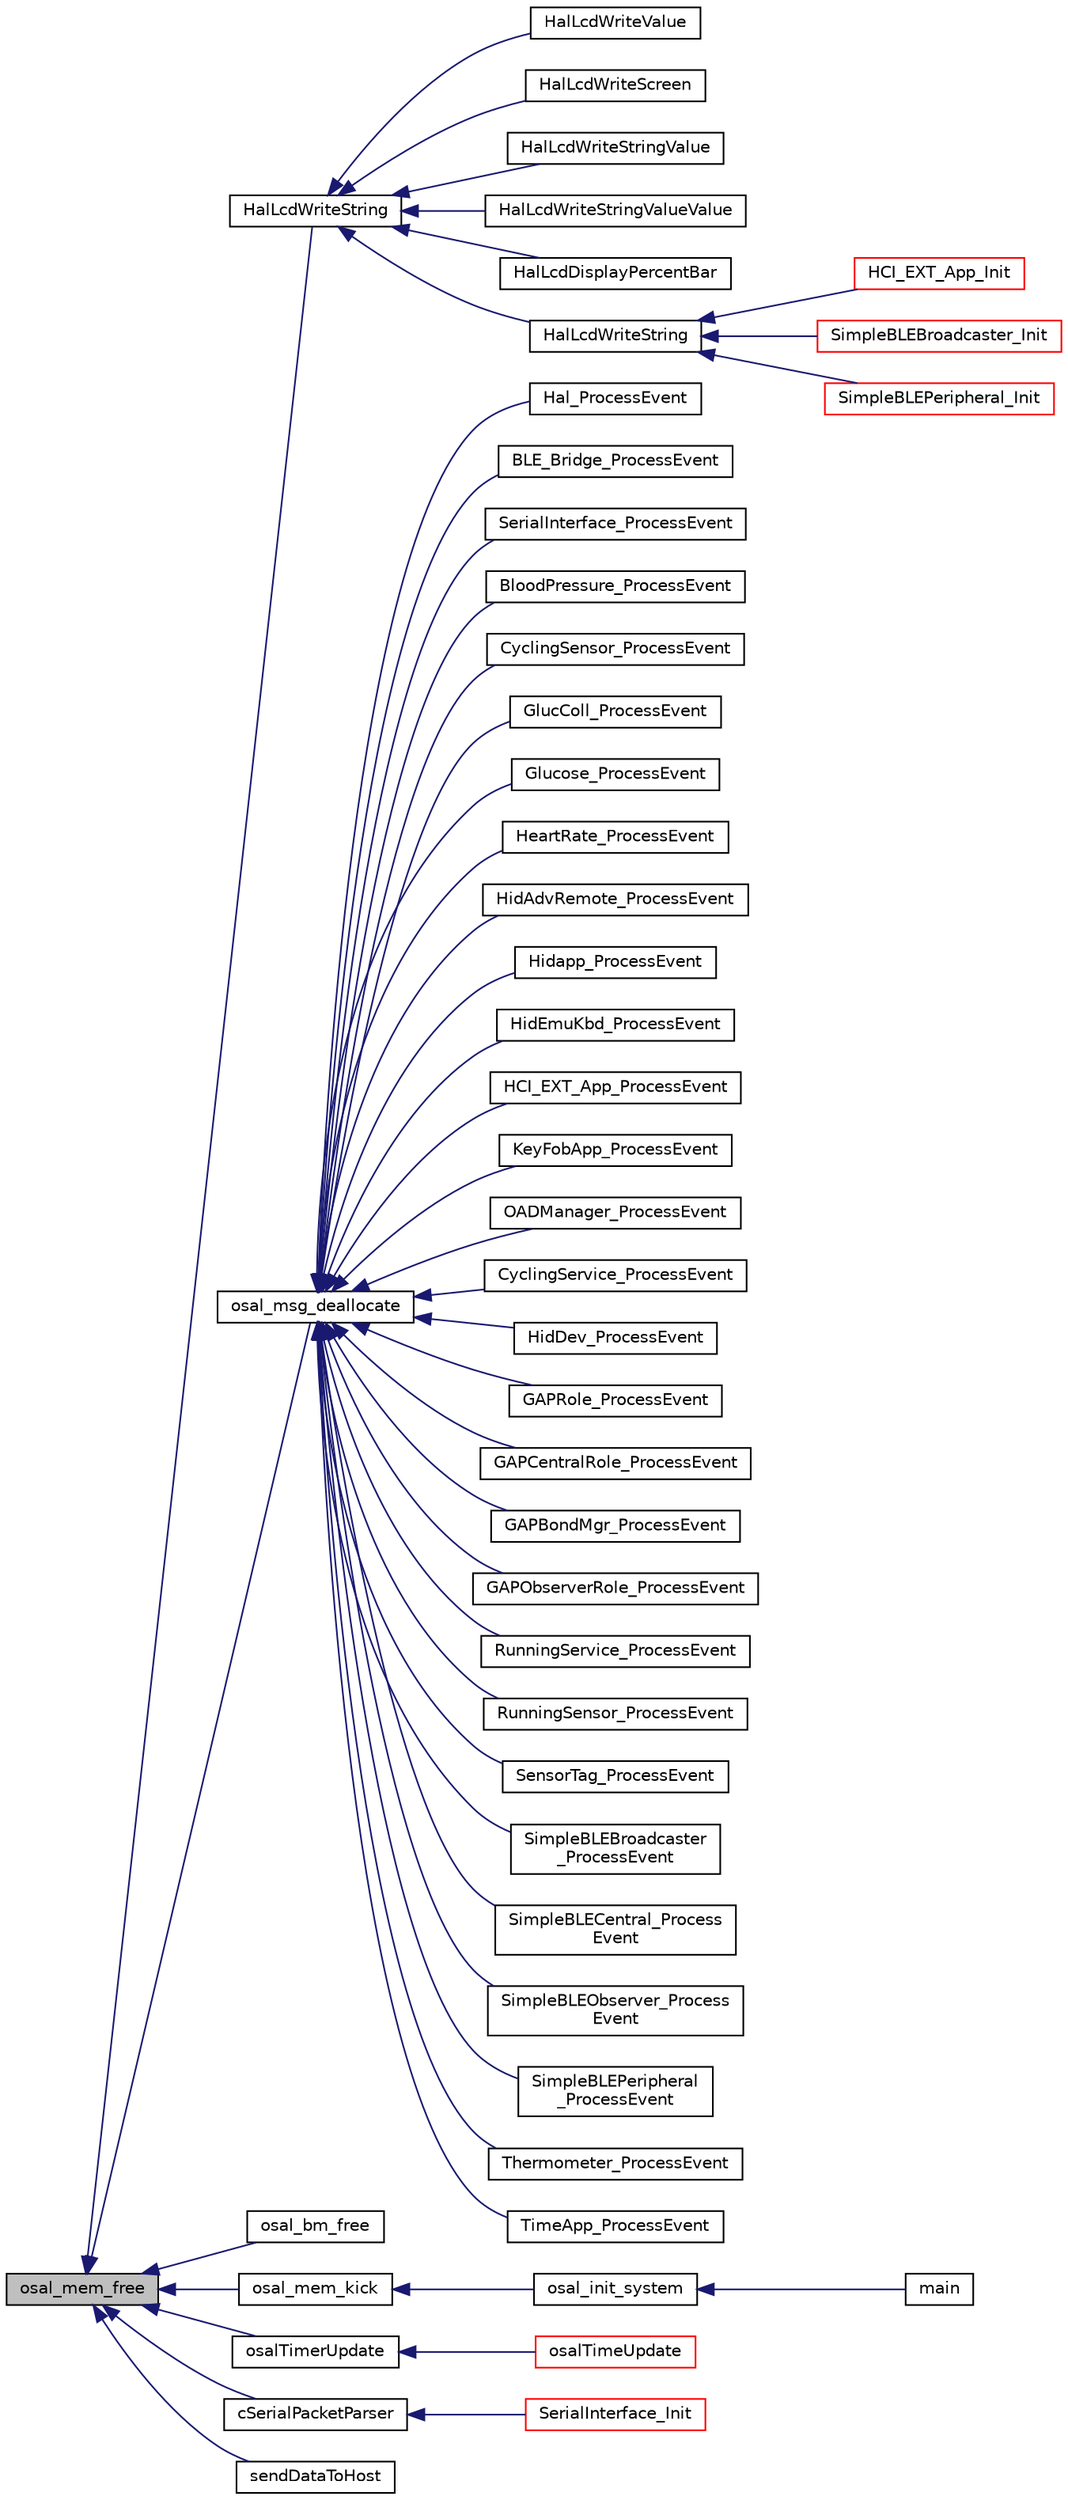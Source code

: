 digraph "osal_mem_free"
{
  edge [fontname="Helvetica",fontsize="10",labelfontname="Helvetica",labelfontsize="10"];
  node [fontname="Helvetica",fontsize="10",shape=record];
  rankdir="LR";
  Node1 [label="osal_mem_free",height=0.2,width=0.4,color="black", fillcolor="grey75", style="filled" fontcolor="black"];
  Node1 -> Node2 [dir="back",color="midnightblue",fontsize="10",style="solid",fontname="Helvetica"];
  Node2 [label="HalLcdWriteString",height=0.2,width=0.4,color="black", fillcolor="white", style="filled",URL="$_c_c2540_e_b_2hal__lcd_8c.html#a9e118d9557f5f611af7d777cf3378d5b"];
  Node2 -> Node3 [dir="back",color="midnightblue",fontsize="10",style="solid",fontname="Helvetica"];
  Node3 [label="HalLcdWriteValue",height=0.2,width=0.4,color="black", fillcolor="white", style="filled",URL="$_c_c2540_e_b_2hal__lcd_8c.html#a37e1fa3911a76283621528d380923295"];
  Node2 -> Node4 [dir="back",color="midnightblue",fontsize="10",style="solid",fontname="Helvetica"];
  Node4 [label="HalLcdWriteScreen",height=0.2,width=0.4,color="black", fillcolor="white", style="filled",URL="$_c_c2540_e_b_2hal__lcd_8c.html#afbfc3be29c9634d7a838eeb7b9eb930b"];
  Node2 -> Node5 [dir="back",color="midnightblue",fontsize="10",style="solid",fontname="Helvetica"];
  Node5 [label="HalLcdWriteStringValue",height=0.2,width=0.4,color="black", fillcolor="white", style="filled",URL="$_c_c2540_e_b_2hal__lcd_8c.html#a68fbadc90a2bda8b41a64967daf920d7"];
  Node2 -> Node6 [dir="back",color="midnightblue",fontsize="10",style="solid",fontname="Helvetica"];
  Node6 [label="HalLcdWriteStringValueValue",height=0.2,width=0.4,color="black", fillcolor="white", style="filled",URL="$_c_c2540_e_b_2hal__lcd_8c.html#ac357d5f9892d9f4f88b4b65873306f49"];
  Node2 -> Node7 [dir="back",color="midnightblue",fontsize="10",style="solid",fontname="Helvetica"];
  Node7 [label="HalLcdDisplayPercentBar",height=0.2,width=0.4,color="black", fillcolor="white", style="filled",URL="$_c_c2540_e_b_2hal__lcd_8c.html#a963907ea47331879aeca8034130e953a"];
  Node2 -> Node8 [dir="back",color="midnightblue",fontsize="10",style="solid",fontname="Helvetica"];
  Node8 [label="HalLcdWriteString",height=0.2,width=0.4,color="black", fillcolor="white", style="filled",URL="$_c_c2540_u_s_b_2hal__lcd_8c.html#a9e118d9557f5f611af7d777cf3378d5b"];
  Node8 -> Node9 [dir="back",color="midnightblue",fontsize="10",style="solid",fontname="Helvetica"];
  Node9 [label="HCI_EXT_App_Init",height=0.2,width=0.4,color="red", fillcolor="white", style="filled",URL="$hci__ext__app_8h.html#a8b65a62461861fae144a408d2c02b002"];
  Node8 -> Node10 [dir="back",color="midnightblue",fontsize="10",style="solid",fontname="Helvetica"];
  Node10 [label="SimpleBLEBroadcaster_Init",height=0.2,width=0.4,color="red", fillcolor="white", style="filled",URL="$simple_b_l_e_broadcaster_8h.html#abc6927408c6a346565f7e948294a4254"];
  Node8 -> Node11 [dir="back",color="midnightblue",fontsize="10",style="solid",fontname="Helvetica"];
  Node11 [label="SimpleBLEPeripheral_Init",height=0.2,width=0.4,color="red", fillcolor="white", style="filled",URL="$simple_b_l_e_peripheral_8h.html#a6fcd1a4a66a1ced5b5baa29de52572ef"];
  Node1 -> Node12 [dir="back",color="midnightblue",fontsize="10",style="solid",fontname="Helvetica"];
  Node12 [label="osal_msg_deallocate",height=0.2,width=0.4,color="black", fillcolor="white", style="filled",URL="$_o_s_a_l_8h.html#ae0cf82bd9ec6d0a064e3aba72478ccf1"];
  Node12 -> Node13 [dir="back",color="midnightblue",fontsize="10",style="solid",fontname="Helvetica"];
  Node13 [label="Hal_ProcessEvent",height=0.2,width=0.4,color="black", fillcolor="white", style="filled",URL="$target_2_c_c2541_a_r_c_2hal__drivers_8h.html#a79b4f6366ce2cb4418656956d6d5d57d"];
  Node12 -> Node14 [dir="back",color="midnightblue",fontsize="10",style="solid",fontname="Helvetica"];
  Node14 [label="BLE_Bridge_ProcessEvent",height=0.2,width=0.4,color="black", fillcolor="white", style="filled",URL="$_b_l_e___bridge_8h.html#a93ac2f9b2426db7422f62089a97a69f2"];
  Node12 -> Node15 [dir="back",color="midnightblue",fontsize="10",style="solid",fontname="Helvetica"];
  Node15 [label="SerialInterface_ProcessEvent",height=0.2,width=0.4,color="black", fillcolor="white", style="filled",URL="$serial_interface_8h.html#a1911ab3391b6103e6ac40b81dc3bb176"];
  Node12 -> Node16 [dir="back",color="midnightblue",fontsize="10",style="solid",fontname="Helvetica"];
  Node16 [label="BloodPressure_ProcessEvent",height=0.2,width=0.4,color="black", fillcolor="white", style="filled",URL="$blood_pressure_8h.html#a56190a02f171fa626bfa1056692f6926"];
  Node12 -> Node17 [dir="back",color="midnightblue",fontsize="10",style="solid",fontname="Helvetica"];
  Node17 [label="CyclingSensor_ProcessEvent",height=0.2,width=0.4,color="black", fillcolor="white", style="filled",URL="$cycling_sensor_8h.html#afc7c68f19e8a07760b4acb74fc27f8bc"];
  Node12 -> Node18 [dir="back",color="midnightblue",fontsize="10",style="solid",fontname="Helvetica"];
  Node18 [label="GlucColl_ProcessEvent",height=0.2,width=0.4,color="black", fillcolor="white", style="filled",URL="$glucose_collector_8h.html#acf6a08dd11039baa3d1ee2fc93b3da50"];
  Node12 -> Node19 [dir="back",color="midnightblue",fontsize="10",style="solid",fontname="Helvetica"];
  Node19 [label="Glucose_ProcessEvent",height=0.2,width=0.4,color="black", fillcolor="white", style="filled",URL="$glucose_8h.html#a6b52718557ec267cce6f3963a76f9cba"];
  Node12 -> Node20 [dir="back",color="midnightblue",fontsize="10",style="solid",fontname="Helvetica"];
  Node20 [label="HeartRate_ProcessEvent",height=0.2,width=0.4,color="black", fillcolor="white", style="filled",URL="$heartrate_8h.html#ac53fa00ae941d4aad078e61037589afc"];
  Node12 -> Node21 [dir="back",color="midnightblue",fontsize="10",style="solid",fontname="Helvetica"];
  Node21 [label="HidAdvRemote_ProcessEvent",height=0.2,width=0.4,color="black", fillcolor="white", style="filled",URL="$hid_adv_remote_8h.html#ab3e79eb7426732f35aaf528d8220ece4"];
  Node12 -> Node22 [dir="back",color="midnightblue",fontsize="10",style="solid",fontname="Helvetica"];
  Node22 [label="Hidapp_ProcessEvent",height=0.2,width=0.4,color="black", fillcolor="white", style="filled",URL="$hidapp_8h.html#a76fc28f7d85cb3ca3829b49be07e8d2b"];
  Node12 -> Node23 [dir="back",color="midnightblue",fontsize="10",style="solid",fontname="Helvetica"];
  Node23 [label="HidEmuKbd_ProcessEvent",height=0.2,width=0.4,color="black", fillcolor="white", style="filled",URL="$hidemukbd_8h.html#ab91eac3da767808aa58bbcf17f12ff2f"];
  Node12 -> Node24 [dir="back",color="midnightblue",fontsize="10",style="solid",fontname="Helvetica"];
  Node24 [label="HCI_EXT_App_ProcessEvent",height=0.2,width=0.4,color="black", fillcolor="white", style="filled",URL="$hci__ext__app_8h.html#aa7110c131acfef58384e49791e5b4303"];
  Node12 -> Node25 [dir="back",color="midnightblue",fontsize="10",style="solid",fontname="Helvetica"];
  Node25 [label="KeyFobApp_ProcessEvent",height=0.2,width=0.4,color="black", fillcolor="white", style="filled",URL="$keyfobdemo_8h.html#aaee63bfba219af672a3382b4d0e23e92"];
  Node12 -> Node26 [dir="back",color="midnightblue",fontsize="10",style="solid",fontname="Helvetica"];
  Node26 [label="OADManager_ProcessEvent",height=0.2,width=0.4,color="black", fillcolor="white", style="filled",URL="$oad__mgr__app_8h.html#affb43696848dcb745672e9dbfa7ec924"];
  Node12 -> Node27 [dir="back",color="midnightblue",fontsize="10",style="solid",fontname="Helvetica"];
  Node27 [label="CyclingService_ProcessEvent",height=0.2,width=0.4,color="black", fillcolor="white", style="filled",URL="$cyclingservice_8h.html#a2af24519d839d65f68e1c5d900ffd8fa"];
  Node12 -> Node28 [dir="back",color="midnightblue",fontsize="10",style="solid",fontname="Helvetica"];
  Node28 [label="HidDev_ProcessEvent",height=0.2,width=0.4,color="black", fillcolor="white", style="filled",URL="$hiddev_8h.html#a85e00513c0d213b1583e7902d80319aa"];
  Node12 -> Node29 [dir="back",color="midnightblue",fontsize="10",style="solid",fontname="Helvetica"];
  Node29 [label="GAPRole_ProcessEvent",height=0.2,width=0.4,color="black", fillcolor="white", style="filled",URL="$peripheral_broadcaster_8h.html#a17663b237f27642765ec9ca1f5cb63c4"];
  Node12 -> Node30 [dir="back",color="midnightblue",fontsize="10",style="solid",fontname="Helvetica"];
  Node30 [label="GAPCentralRole_ProcessEvent",height=0.2,width=0.4,color="black", fillcolor="white", style="filled",URL="$central_8h.html#aa6b4f185921bd29e5b28cefa0d3e58e1",tooltip="Central Profile Task event processing function. "];
  Node12 -> Node31 [dir="back",color="midnightblue",fontsize="10",style="solid",fontname="Helvetica"];
  Node31 [label="GAPBondMgr_ProcessEvent",height=0.2,width=0.4,color="black", fillcolor="white", style="filled",URL="$gapperiphbondmgr_8h.html#abdbbca6a086e303065fd466298b64ecf"];
  Node12 -> Node32 [dir="back",color="midnightblue",fontsize="10",style="solid",fontname="Helvetica"];
  Node32 [label="GAPObserverRole_ProcessEvent",height=0.2,width=0.4,color="black", fillcolor="white", style="filled",URL="$observer_8h.html#a57405658ee6c217974fc37fbfa726de9",tooltip="Observer Profile Task event processing function. "];
  Node12 -> Node33 [dir="back",color="midnightblue",fontsize="10",style="solid",fontname="Helvetica"];
  Node33 [label="RunningService_ProcessEvent",height=0.2,width=0.4,color="black", fillcolor="white", style="filled",URL="$runningservice_8h.html#a8034175d659b190deaf203c57e257160"];
  Node12 -> Node34 [dir="back",color="midnightblue",fontsize="10",style="solid",fontname="Helvetica"];
  Node34 [label="RunningSensor_ProcessEvent",height=0.2,width=0.4,color="black", fillcolor="white", style="filled",URL="$running_sensor_8h.html#ae028f0d2806dc2d44c5da577c9d6e701"];
  Node12 -> Node35 [dir="back",color="midnightblue",fontsize="10",style="solid",fontname="Helvetica"];
  Node35 [label="SensorTag_ProcessEvent",height=0.2,width=0.4,color="black", fillcolor="white", style="filled",URL="$sensor_tag_8h.html#aedf9259e6d4dfcd83780b78d1c9f9934"];
  Node12 -> Node36 [dir="back",color="midnightblue",fontsize="10",style="solid",fontname="Helvetica"];
  Node36 [label="SimpleBLEBroadcaster\l_ProcessEvent",height=0.2,width=0.4,color="black", fillcolor="white", style="filled",URL="$simple_b_l_e_broadcaster_8h.html#a5cdfe31d87ff51eb75e56bc1aa9ad5b8"];
  Node12 -> Node37 [dir="back",color="midnightblue",fontsize="10",style="solid",fontname="Helvetica"];
  Node37 [label="SimpleBLECentral_Process\lEvent",height=0.2,width=0.4,color="black", fillcolor="white", style="filled",URL="$simple_b_l_e_central_8h.html#ad3eb9123fb0ebe23da7d5f81b9b6fee9"];
  Node12 -> Node38 [dir="back",color="midnightblue",fontsize="10",style="solid",fontname="Helvetica"];
  Node38 [label="SimpleBLEObserver_Process\lEvent",height=0.2,width=0.4,color="black", fillcolor="white", style="filled",URL="$simple_b_l_e_observer_8h.html#a14ec6c7aaffe9dd9d136a10a223b2885"];
  Node12 -> Node39 [dir="back",color="midnightblue",fontsize="10",style="solid",fontname="Helvetica"];
  Node39 [label="SimpleBLEPeripheral\l_ProcessEvent",height=0.2,width=0.4,color="black", fillcolor="white", style="filled",URL="$simple_b_l_e_peripheral_8h.html#a35acf640a1b1b7d0bb154705b0d39387"];
  Node12 -> Node40 [dir="back",color="midnightblue",fontsize="10",style="solid",fontname="Helvetica"];
  Node40 [label="Thermometer_ProcessEvent",height=0.2,width=0.4,color="black", fillcolor="white", style="filled",URL="$thermometer_8h.html#a7cad3fbf12ea8f6a9ace8e157ebca0a6"];
  Node12 -> Node41 [dir="back",color="midnightblue",fontsize="10",style="solid",fontname="Helvetica"];
  Node41 [label="TimeApp_ProcessEvent",height=0.2,width=0.4,color="black", fillcolor="white", style="filled",URL="$_time_app_2_source_2timeapp_8h.html#a1f40222b207859f16fe52bdd8a5f3ecb"];
  Node1 -> Node42 [dir="back",color="midnightblue",fontsize="10",style="solid",fontname="Helvetica"];
  Node42 [label="osal_bm_free",height=0.2,width=0.4,color="black", fillcolor="white", style="filled",URL="$osal__bufmgr_8h.html#a2508f99f812346d9cda264393690b6bd"];
  Node1 -> Node43 [dir="back",color="midnightblue",fontsize="10",style="solid",fontname="Helvetica"];
  Node43 [label="osal_mem_kick",height=0.2,width=0.4,color="black", fillcolor="white", style="filled",URL="$_o_s_a_l___memory_8h.html#a6b75acc65a5fdde45d2b7c5daf1be5cc"];
  Node43 -> Node44 [dir="back",color="midnightblue",fontsize="10",style="solid",fontname="Helvetica"];
  Node44 [label="osal_init_system",height=0.2,width=0.4,color="black", fillcolor="white", style="filled",URL="$_o_s_a_l_8h.html#a9d9b364c0e17655f8491cca1a83f5c41"];
  Node44 -> Node45 [dir="back",color="midnightblue",fontsize="10",style="solid",fontname="Helvetica"];
  Node45 [label="main",height=0.2,width=0.4,color="black", fillcolor="white", style="filled",URL="$_b_l_e___bridge___main_8c.html#a840291bc02cba5474a4cb46a9b9566fe"];
  Node1 -> Node46 [dir="back",color="midnightblue",fontsize="10",style="solid",fontname="Helvetica"];
  Node46 [label="osalTimerUpdate",height=0.2,width=0.4,color="black", fillcolor="white", style="filled",URL="$_o_s_a_l___timers_8h.html#ac7b5d3116a9b69d12c4a48cdf0bef344"];
  Node46 -> Node47 [dir="back",color="midnightblue",fontsize="10",style="solid",fontname="Helvetica"];
  Node47 [label="osalTimeUpdate",height=0.2,width=0.4,color="red", fillcolor="white", style="filled",URL="$_o_s_a_l___clock_8h.html#a8804104d86f657b1d518d8ca251401e6"];
  Node1 -> Node48 [dir="back",color="midnightblue",fontsize="10",style="solid",fontname="Helvetica"];
  Node48 [label="cSerialPacketParser",height=0.2,width=0.4,color="black", fillcolor="white", style="filled",URL="$serial_interface_8h.html#a6cc39a230e265c37fe2bbf08f9bcaba3"];
  Node48 -> Node49 [dir="back",color="midnightblue",fontsize="10",style="solid",fontname="Helvetica"];
  Node49 [label="SerialInterface_Init",height=0.2,width=0.4,color="red", fillcolor="white", style="filled",URL="$serial_interface_8h.html#a48581d9391ee00c40158be28b3549f8b"];
  Node1 -> Node50 [dir="back",color="midnightblue",fontsize="10",style="solid",fontname="Helvetica"];
  Node50 [label="sendDataToHost",height=0.2,width=0.4,color="black", fillcolor="white", style="filled",URL="$serial_interface_8h.html#a82dd4a12486b446ba09aa755827ba86b"];
}
